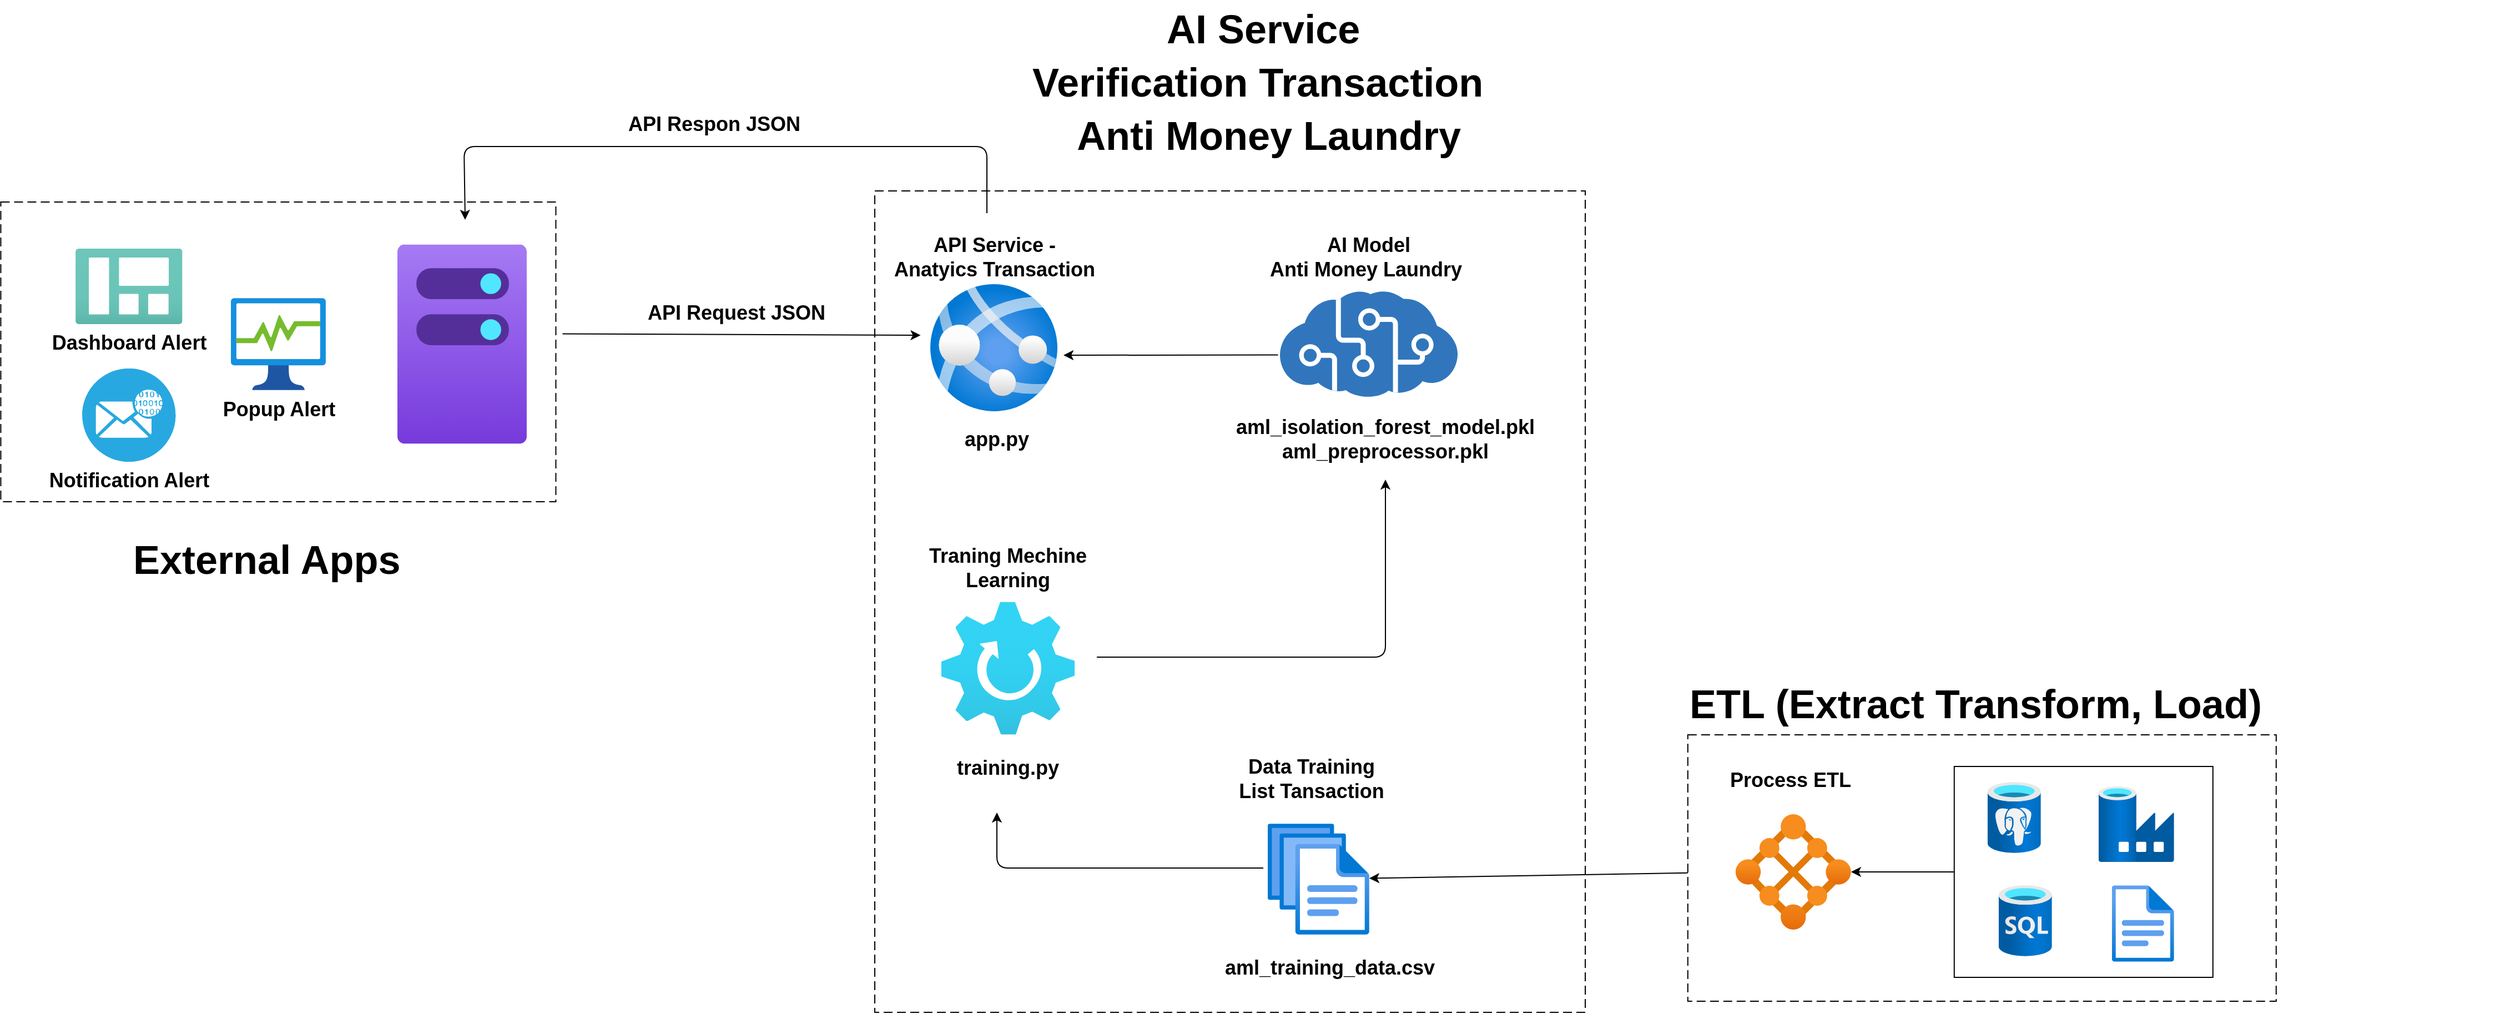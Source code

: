 <mxfile version="13.9.9" type="device"><diagram id="MPOJHuXkhUEyFL-CrtOR" name="Architecture"><mxGraphModel dx="242" dy="3148" grid="1" gridSize="10" guides="1" tooltips="1" connect="1" arrows="1" fold="1" page="1" pageScale="1" pageWidth="850" pageHeight="1100" math="0" shadow="0"><root><mxCell id="jSEY8RpCkoVRMXqWIVlT-0"/><mxCell id="jSEY8RpCkoVRMXqWIVlT-1" parent="jSEY8RpCkoVRMXqWIVlT-0"/><mxCell id="kksqPMrv0ADaczTqfNwD-46" value="" style="rounded=0;whiteSpace=wrap;html=1;" parent="jSEY8RpCkoVRMXqWIVlT-1" vertex="1"><mxGeometry x="3502.39" y="-421.5" width="233" height="190" as="geometry"/></mxCell><mxCell id="OySe8t9l0olUsG4A79xd-1" value="" style="aspect=fixed;html=1;points=[];align=center;image;fontSize=12;image=img/lib/mscae/Cognitive_Services.svg;fontStyle=0" parent="jSEY8RpCkoVRMXqWIVlT-1" vertex="1"><mxGeometry x="2895" y="-850" width="160.01" height="96" as="geometry"/></mxCell><mxCell id="apSkUDXAmTksaaojhE6L-12" value="" style="group;fontStyle=0" parent="jSEY8RpCkoVRMXqWIVlT-1" vertex="1" connectable="0"><mxGeometry x="2590" y="-856" width="142.5" height="150" as="geometry"/></mxCell><mxCell id="apSkUDXAmTksaaojhE6L-6" value="&lt;b&gt;&lt;font style=&quot;font-size: 18px&quot;&gt;app.py&lt;/font&gt;&lt;/b&gt;" style="text;html=1;strokeColor=none;fillColor=none;align=center;verticalAlign=middle;whiteSpace=wrap;rounded=0;fontStyle=0" parent="apSkUDXAmTksaaojhE6L-12" vertex="1"><mxGeometry x="30.0" y="130" width="40" height="20" as="geometry"/></mxCell><mxCell id="kksqPMrv0ADaczTqfNwD-2" value="" style="aspect=fixed;html=1;points=[];align=center;image;fontSize=12;image=img/lib/azure2/app_services/App_Services.svg;" parent="apSkUDXAmTksaaojhE6L-12" vertex="1"><mxGeometry x="-10" width="114.5" height="114.5" as="geometry"/></mxCell><mxCell id="zPp8dW7rA8LVeBtgR61B-9" value="" style="endArrow=classic;html=1;exitX=-0.011;exitY=0.602;exitDx=0;exitDy=0;exitPerimeter=0;fontStyle=0" parent="jSEY8RpCkoVRMXqWIVlT-1" source="OySe8t9l0olUsG4A79xd-1" edge="1"><mxGeometry x="2080" y="-1160" width="50" height="50" as="geometry"><mxPoint x="2748.75" y="-920" as="sourcePoint"/><mxPoint x="2700" y="-792" as="targetPoint"/></mxGeometry></mxCell><mxCell id="zPp8dW7rA8LVeBtgR61B-13" value="" style="endArrow=classic;html=1;entryX=0.5;entryY=1;entryDx=0;entryDy=0;fontStyle=0;exitX=1.012;exitY=0.44;exitDx=0;exitDy=0;exitPerimeter=0;" parent="jSEY8RpCkoVRMXqWIVlT-1" source="kksqPMrv0ADaczTqfNwD-61" edge="1"><mxGeometry x="2080" y="-1160" width="50" height="50" as="geometry"><mxPoint x="2219.837" y="-810" as="sourcePoint"/><mxPoint x="2571.25" y="-810" as="targetPoint"/></mxGeometry></mxCell><mxCell id="zPp8dW7rA8LVeBtgR61B-46" value="" style="endArrow=classic;html=1;fontStyle=0;" parent="jSEY8RpCkoVRMXqWIVlT-1" edge="1"><mxGeometry x="2080" y="-1160" width="50" height="50" as="geometry"><mxPoint x="2631" y="-920" as="sourcePoint"/><mxPoint x="2161" y="-914" as="targetPoint"/><Array as="points"><mxPoint x="2631" y="-980"/><mxPoint x="2160" y="-980"/></Array></mxGeometry></mxCell><mxCell id="zPp8dW7rA8LVeBtgR61B-48" value="&lt;font style=&quot;font-size: 18px&quot;&gt;API Respon JSON&lt;/font&gt;" style="text;html=1;strokeColor=none;fillColor=none;align=center;verticalAlign=middle;whiteSpace=wrap;rounded=0;fontStyle=1" parent="jSEY8RpCkoVRMXqWIVlT-1" vertex="1"><mxGeometry x="2300" y="-1010" width="171.25" height="20" as="geometry"/></mxCell><mxCell id="zPp8dW7rA8LVeBtgR61B-49" value="" style="rounded=0;whiteSpace=wrap;html=1;fillColor=none;dashed=1;dashPattern=8 4;fontStyle=0" parent="jSEY8RpCkoVRMXqWIVlT-1" vertex="1"><mxGeometry x="2530" y="-940" width="640" height="740" as="geometry"/></mxCell><mxCell id="kksqPMrv0ADaczTqfNwD-3" value="&lt;b&gt;&lt;font style=&quot;font-size: 18px&quot;&gt;API Service - Anatyics Transaction&lt;/font&gt;&lt;/b&gt;" style="text;html=1;strokeColor=none;fillColor=none;align=center;verticalAlign=middle;whiteSpace=wrap;rounded=0;fontStyle=0" parent="jSEY8RpCkoVRMXqWIVlT-1" vertex="1"><mxGeometry x="2542.5" y="-890" width="190" height="20" as="geometry"/></mxCell><mxCell id="kksqPMrv0ADaczTqfNwD-6" value="" style="aspect=fixed;html=1;points=[];align=center;image;fontSize=12;image=img/lib/azure2/general/Gear.svg;" parent="jSEY8RpCkoVRMXqWIVlT-1" vertex="1"><mxGeometry x="2590" y="-570" width="120" height="120" as="geometry"/></mxCell><mxCell id="kksqPMrv0ADaczTqfNwD-7" value="&lt;b&gt;&lt;font style=&quot;font-size: 18px&quot;&gt;Traning Mechine Learning&lt;/font&gt;&lt;/b&gt;" style="text;html=1;strokeColor=none;fillColor=none;align=center;verticalAlign=middle;whiteSpace=wrap;rounded=0;fontStyle=0" parent="jSEY8RpCkoVRMXqWIVlT-1" vertex="1"><mxGeometry x="2555" y="-610" width="190" height="20" as="geometry"/></mxCell><mxCell id="kksqPMrv0ADaczTqfNwD-10" value="" style="endArrow=classic;html=1;" parent="jSEY8RpCkoVRMXqWIVlT-1" edge="1"><mxGeometry width="50" height="50" relative="1" as="geometry"><mxPoint x="2730" y="-520" as="sourcePoint"/><mxPoint x="2990" y="-680" as="targetPoint"/><Array as="points"><mxPoint x="2990" y="-520"/></Array></mxGeometry></mxCell><mxCell id="kksqPMrv0ADaczTqfNwD-14" value="&lt;font&gt;&lt;b style=&quot;font-size: 18px&quot;&gt;aml_isolation_forest_model.pkl&lt;/b&gt;&lt;br&gt;&lt;span style=&quot;font-size: 18px&quot;&gt;&lt;b&gt;aml_preprocessor.pkl&lt;/b&gt;&lt;/span&gt;&lt;br&gt;&lt;/font&gt;" style="text;html=1;strokeColor=none;fillColor=none;align=center;verticalAlign=middle;whiteSpace=wrap;rounded=0;fontStyle=0" parent="jSEY8RpCkoVRMXqWIVlT-1" vertex="1"><mxGeometry x="2970.0" y="-726" width="40" height="20" as="geometry"/></mxCell><mxCell id="kksqPMrv0ADaczTqfNwD-16" value="&lt;b&gt;&lt;font style=&quot;font-size: 18px&quot;&gt;AI Model &lt;br&gt;Anti Money Laundry&amp;nbsp;&lt;/font&gt;&lt;/b&gt;" style="text;html=1;strokeColor=none;fillColor=none;align=center;verticalAlign=middle;whiteSpace=wrap;rounded=0;fontStyle=0" parent="jSEY8RpCkoVRMXqWIVlT-1" vertex="1"><mxGeometry x="2880" y="-890" width="190" height="20" as="geometry"/></mxCell><mxCell id="kksqPMrv0ADaczTqfNwD-19" value="&lt;font&gt;&lt;span style=&quot;font-size: 18px&quot;&gt;&lt;b&gt;training.py&lt;/b&gt;&lt;/span&gt;&lt;/font&gt;" style="text;html=1;strokeColor=none;fillColor=none;align=center;verticalAlign=middle;whiteSpace=wrap;rounded=0;fontStyle=0" parent="jSEY8RpCkoVRMXqWIVlT-1" vertex="1"><mxGeometry x="2630.0" y="-430" width="40" height="20" as="geometry"/></mxCell><mxCell id="kksqPMrv0ADaczTqfNwD-20" value="" style="aspect=fixed;html=1;points=[];align=center;image;fontSize=12;image=img/lib/azure2/general/Files.svg;" parent="jSEY8RpCkoVRMXqWIVlT-1" vertex="1"><mxGeometry x="2884" y="-370" width="91.43" height="100" as="geometry"/></mxCell><mxCell id="kksqPMrv0ADaczTqfNwD-21" value="&lt;b&gt;&lt;font style=&quot;font-size: 18px&quot;&gt;Data Training&amp;nbsp;&lt;br&gt;List Tansaction&amp;nbsp;&lt;br&gt;&lt;/font&gt;&lt;/b&gt;" style="text;html=1;strokeColor=none;fillColor=none;align=center;verticalAlign=middle;whiteSpace=wrap;rounded=0;fontStyle=0" parent="jSEY8RpCkoVRMXqWIVlT-1" vertex="1"><mxGeometry x="2800.72" y="-420" width="250" height="20" as="geometry"/></mxCell><mxCell id="kksqPMrv0ADaczTqfNwD-27" value="&lt;span style=&quot;font-size: 18px&quot;&gt;&lt;b&gt;aml_training_data.csv&lt;/b&gt;&lt;/span&gt;" style="text;html=1;strokeColor=none;fillColor=none;align=center;verticalAlign=middle;whiteSpace=wrap;rounded=0;fontStyle=0" parent="jSEY8RpCkoVRMXqWIVlT-1" vertex="1"><mxGeometry x="2920.0" y="-250" width="40" height="20" as="geometry"/></mxCell><mxCell id="kksqPMrv0ADaczTqfNwD-29" value="" style="endArrow=classic;html=1;" parent="jSEY8RpCkoVRMXqWIVlT-1" edge="1"><mxGeometry width="50" height="50" relative="1" as="geometry"><mxPoint x="2880" y="-330" as="sourcePoint"/><mxPoint x="2640" y="-380" as="targetPoint"/><Array as="points"><mxPoint x="2640" y="-330"/></Array></mxGeometry></mxCell><mxCell id="kksqPMrv0ADaczTqfNwD-33" value="&lt;font style=&quot;font-size: 18px&quot;&gt;API Request JSON&lt;/font&gt;" style="text;html=1;strokeColor=none;fillColor=none;align=center;verticalAlign=middle;whiteSpace=wrap;rounded=0;fontStyle=1" parent="jSEY8RpCkoVRMXqWIVlT-1" vertex="1"><mxGeometry x="2320" y="-840" width="171.25" height="20" as="geometry"/></mxCell><mxCell id="kksqPMrv0ADaczTqfNwD-36" value="" style="aspect=fixed;html=1;points=[];align=center;image;fontSize=12;image=img/lib/azure2/databases/SQL_Database.svg;" parent="jSEY8RpCkoVRMXqWIVlT-1" vertex="1"><mxGeometry x="3542.39" y="-314.5" width="48" height="64" as="geometry"/></mxCell><mxCell id="kksqPMrv0ADaczTqfNwD-37" value="" style="aspect=fixed;html=1;points=[];align=center;image;fontSize=12;image=img/lib/azure2/databases/Data_Factory.svg;" parent="jSEY8RpCkoVRMXqWIVlT-1" vertex="1"><mxGeometry x="3632.39" y="-403.5" width="68" height="68" as="geometry"/></mxCell><mxCell id="kksqPMrv0ADaczTqfNwD-40" value="" style="aspect=fixed;html=1;points=[];align=center;image;fontSize=12;image=img/lib/azure2/databases/Azure_Database_PostgreSQL_Server.svg;" parent="jSEY8RpCkoVRMXqWIVlT-1" vertex="1"><mxGeometry x="3532.39" y="-407.5" width="48" height="64" as="geometry"/></mxCell><mxCell id="kksqPMrv0ADaczTqfNwD-42" value="" style="aspect=fixed;html=1;points=[];align=center;image;fontSize=12;image=img/lib/azure2/general/File.svg;" parent="jSEY8RpCkoVRMXqWIVlT-1" vertex="1"><mxGeometry x="3644.39" y="-314.5" width="56.0" height="69" as="geometry"/></mxCell><mxCell id="kksqPMrv0ADaczTqfNwD-43" value="" style="aspect=fixed;html=1;points=[];align=center;image;fontSize=12;image=img/lib/azure2/compute/Mesh_Applications.svg;" parent="jSEY8RpCkoVRMXqWIVlT-1" vertex="1"><mxGeometry x="3305.39" y="-378.5" width="104" height="104" as="geometry"/></mxCell><mxCell id="kksqPMrv0ADaczTqfNwD-44" value="&lt;b&gt;&lt;font style=&quot;font-size: 18px&quot;&gt;Process ETL&amp;nbsp;&lt;br&gt;&lt;/font&gt;&lt;/b&gt;&lt;span style=&quot;color: rgba(0 , 0 , 0 , 0) ; font-family: monospace ; font-size: 0px&quot;&gt;E%3CmxGraphModel%3E%3Croot%3E%3CmxCell%20id%3D%220%22%2F%3E%3CmxCell%20id%3D%221%22%20parent%3D%220%22%2F%3E%3CmxCell%20id%3D%222%22%20value%3D%22%26lt%3Bb%26gt%3B%26lt%3Bfont%20style%3D%26quot%3Bfont-size%3A%2018px%26quot%3B%26gt%3BData%20Training%26amp%3Bnbsp%3B%26lt%3Bbr%26gt%3BList%20Tansaction%26amp%3Bnbsp%3B%26lt%3Bbr%26gt%3B%26lt%3B%2Ffont%26gt%3B%26lt%3B%2Fb%26gt%3B%22%20style%3D%22text%3Bhtml%3D1%3BstrokeColor%3Dnone%3BfillColor%3Dnone%3Balign%3Dcenter%3BverticalAlign%3Dmiddle%3BwhiteSpace%3Dwrap%3Brounded%3D0%3BfontStyle%3D0%22%20vertex%3D%221%22%20parent%3D%221%22%3E%3CmxGeometry%20x%3D%222800.72%22%20y%3D%22-420%22%20width%3D%22250%22%20height%3D%2220%22%20as%3D%22geometry%22%2F%3E%3C%2FmxCell%3E%3C%2Froot%3E%3C%2FmxGraphModel%3E&lt;/span&gt;&lt;b&gt;&lt;font style=&quot;font-size: 18px&quot;&gt;&lt;br&gt;&lt;/font&gt;&lt;/b&gt;" style="text;html=1;strokeColor=none;fillColor=none;align=center;verticalAlign=middle;whiteSpace=wrap;rounded=0;fontStyle=0" parent="jSEY8RpCkoVRMXqWIVlT-1" vertex="1"><mxGeometry x="3250" y="-418.5" width="214.77" height="40" as="geometry"/></mxCell><mxCell id="kksqPMrv0ADaczTqfNwD-48" value="" style="endArrow=classic;html=1;" parent="jSEY8RpCkoVRMXqWIVlT-1" source="kksqPMrv0ADaczTqfNwD-46" target="kksqPMrv0ADaczTqfNwD-43" edge="1"><mxGeometry width="50" height="50" relative="1" as="geometry"><mxPoint x="3322.39" y="-180" as="sourcePoint"/><mxPoint x="3372.39" y="-230" as="targetPoint"/></mxGeometry></mxCell><mxCell id="kksqPMrv0ADaczTqfNwD-49" value="" style="rounded=0;whiteSpace=wrap;html=1;fillColor=none;dashed=1;dashPattern=8 4;fontStyle=0" parent="jSEY8RpCkoVRMXqWIVlT-1" vertex="1"><mxGeometry x="3262.39" y="-450" width="530" height="240" as="geometry"/></mxCell><mxCell id="kksqPMrv0ADaczTqfNwD-50" value="&lt;font style=&quot;font-size: 36px&quot;&gt;&lt;b&gt;ETL (Extract Transform, Load)&lt;/b&gt;&lt;/font&gt;" style="text;html=1;strokeColor=none;fillColor=none;align=left;verticalAlign=middle;whiteSpace=wrap;rounded=0;fontSize=40;" parent="jSEY8RpCkoVRMXqWIVlT-1" vertex="1"><mxGeometry x="3262.39" y="-490" width="730" height="20" as="geometry"/></mxCell><mxCell id="kksqPMrv0ADaczTqfNwD-52" value="" style="endArrow=classic;html=1;" parent="jSEY8RpCkoVRMXqWIVlT-1" source="kksqPMrv0ADaczTqfNwD-49" target="kksqPMrv0ADaczTqfNwD-20" edge="1"><mxGeometry width="50" height="50" relative="1" as="geometry"><mxPoint x="3250" y="-280" as="sourcePoint"/><mxPoint x="3300" y="-330" as="targetPoint"/></mxGeometry></mxCell><mxCell id="kksqPMrv0ADaczTqfNwD-53" value="&lt;div style=&quot;text-align: center&quot;&gt;&lt;b style=&quot;font-size: 36px&quot;&gt;AI Service&amp;nbsp;&lt;/b&gt;&lt;/div&gt;&lt;div style=&quot;text-align: center&quot;&gt;&lt;b style=&quot;font-size: 36px&quot;&gt;Verification Transaction&amp;nbsp;&amp;nbsp;&lt;/b&gt;&lt;/div&gt;&lt;font&gt;&lt;div style=&quot;text-align: center&quot;&gt;&lt;b style=&quot;font-size: 36px&quot;&gt;Anti Money Laundry&lt;/b&gt;&lt;/div&gt;&lt;/font&gt;" style="text;html=1;strokeColor=none;fillColor=none;align=left;verticalAlign=middle;whiteSpace=wrap;rounded=0;fontSize=40;" parent="jSEY8RpCkoVRMXqWIVlT-1" vertex="1"><mxGeometry x="2670" y="-1050" width="730" height="20" as="geometry"/></mxCell><mxCell id="kksqPMrv0ADaczTqfNwD-59" value="" style="aspect=fixed;html=1;points=[];align=center;image;fontSize=12;image=img/lib/azure2/management_governance/MachinesAzureArc.svg;" parent="jSEY8RpCkoVRMXqWIVlT-1" vertex="1"><mxGeometry x="2100" y="-892" width="116.47" height="180" as="geometry"/></mxCell><mxCell id="kksqPMrv0ADaczTqfNwD-61" value="" style="rounded=0;whiteSpace=wrap;html=1;fillColor=none;dashed=1;dashPattern=8 4;fontStyle=0" parent="jSEY8RpCkoVRMXqWIVlT-1" vertex="1"><mxGeometry x="1742.72" y="-930" width="500" height="270" as="geometry"/></mxCell><mxCell id="kksqPMrv0ADaczTqfNwD-63" value="&lt;div style=&quot;text-align: center&quot;&gt;&lt;span style=&quot;font-size: 36px&quot;&gt;&lt;b&gt;External Apps&lt;/b&gt;&lt;/span&gt;&lt;/div&gt;" style="text;html=1;strokeColor=none;fillColor=none;align=left;verticalAlign=middle;whiteSpace=wrap;rounded=0;fontSize=40;" parent="jSEY8RpCkoVRMXqWIVlT-1" vertex="1"><mxGeometry x="1860" y="-620" width="730" height="20" as="geometry"/></mxCell><mxCell id="NJlJefKPyyC5Dfvxj4N2-1" value="&lt;b&gt;&lt;font style=&quot;font-size: 18px&quot;&gt;Dashboard Alert&lt;/font&gt;&lt;/b&gt;" style="aspect=fixed;html=1;points=[];align=center;image;fontSize=12;image=img/lib/azure2/general/Dashboard.svg;" vertex="1" parent="jSEY8RpCkoVRMXqWIVlT-1"><mxGeometry x="1810" y="-888" width="96.33" height="68" as="geometry"/></mxCell><mxCell id="NJlJefKPyyC5Dfvxj4N2-2" value="&lt;font style=&quot;font-size: 18px&quot;&gt;&lt;b&gt;Notification Alert&lt;/b&gt;&lt;/font&gt;" style="fillColor=#28A8E0;verticalLabelPosition=bottom;html=1;strokeColor=#ffffff;verticalAlign=top;align=center;points=[[0.145,0.145,0],[0.5,0,0],[0.855,0.145,0],[1,0.5,0],[0.855,0.855,0],[0.5,1,0],[0.145,0.855,0],[0,0.5,0]];pointerEvents=1;shape=mxgraph.cisco_safe.compositeIcon;bgIcon=ellipse;resIcon=mxgraph.cisco_safe.capability.email_encryption;" vertex="1" parent="jSEY8RpCkoVRMXqWIVlT-1"><mxGeometry x="1816.16" y="-780" width="84" height="84" as="geometry"/></mxCell><mxCell id="NJlJefKPyyC5Dfvxj4N2-3" value="&lt;b&gt;&lt;font style=&quot;font-size: 18px&quot;&gt;Popup Alert&lt;/font&gt;&lt;/b&gt;" style="aspect=fixed;html=1;points=[];align=center;image;fontSize=12;image=img/lib/azure2/general/Process_Explorer.svg;" vertex="1" parent="jSEY8RpCkoVRMXqWIVlT-1"><mxGeometry x="1950" y="-843.5" width="85.44" height="83" as="geometry"/></mxCell></root></mxGraphModel></diagram></mxfile>